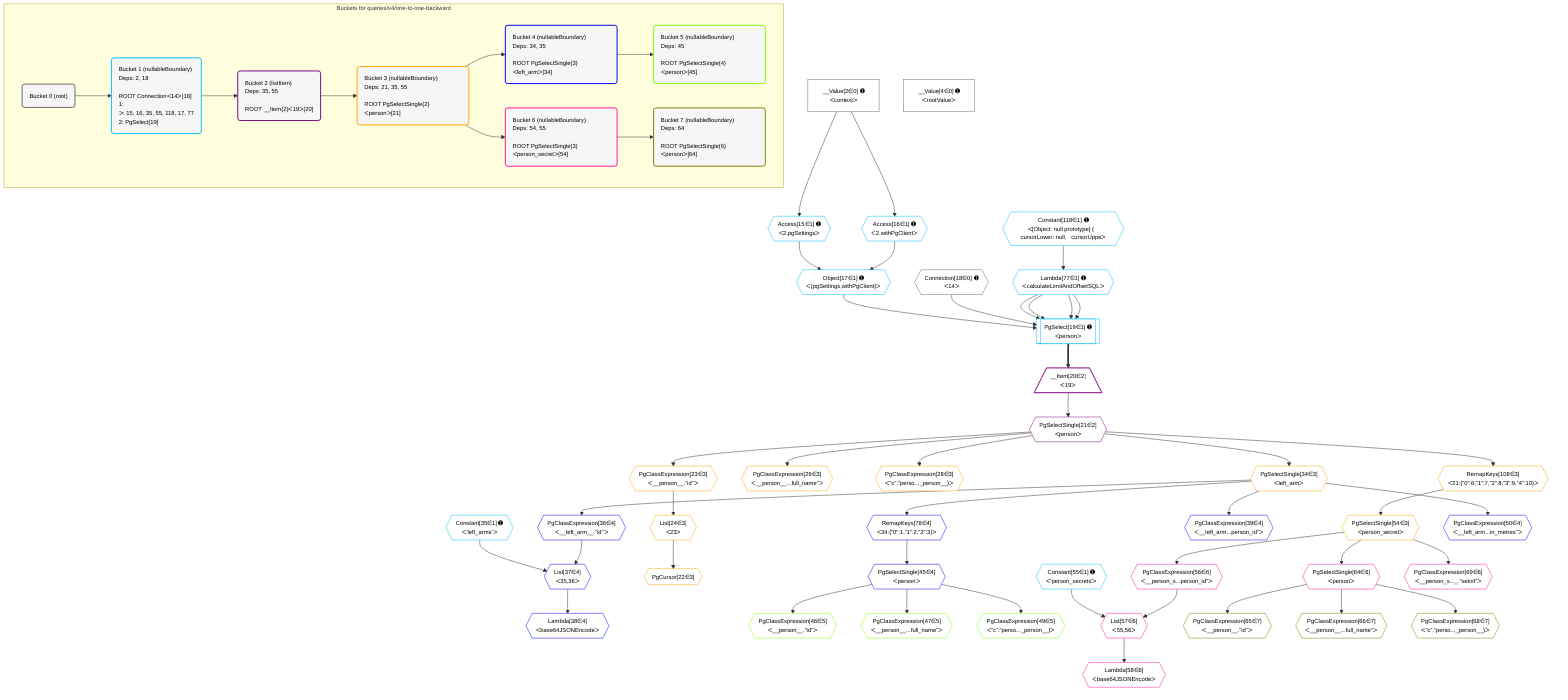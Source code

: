 %%{init: {'themeVariables': { 'fontSize': '12px'}}}%%
graph TD
    classDef path fill:#eee,stroke:#000,color:#000
    classDef plan fill:#fff,stroke-width:1px,color:#000
    classDef itemplan fill:#fff,stroke-width:2px,color:#000
    classDef unbatchedplan fill:#dff,stroke-width:1px,color:#000
    classDef sideeffectplan fill:#fcc,stroke-width:2px,color:#000
    classDef bucket fill:#f6f6f6,color:#000,stroke-width:2px,text-align:left


    %% plan dependencies
    __Value2["__Value[2∈0] ➊<br />ᐸcontextᐳ"]:::plan
    __Value4["__Value[4∈0] ➊<br />ᐸrootValueᐳ"]:::plan
    Connection18{{"Connection[18∈0] ➊<br />ᐸ14ᐳ"}}:::plan
    PgSelect19[["PgSelect[19∈1] ➊<br />ᐸpersonᐳ"]]:::plan
    Object17{{"Object[17∈1] ➊<br />ᐸ{pgSettings,withPgClient}ᐳ"}}:::plan
    Lambda77{{"Lambda[77∈1] ➊<br />ᐸcalculateLimitAndOffsetSQLᐳ"}}:::plan
    Object17 & Connection18 & Lambda77 & Lambda77 & Lambda77 & Lambda77 --> PgSelect19
    Access15{{"Access[15∈1] ➊<br />ᐸ2.pgSettingsᐳ"}}:::plan
    Access16{{"Access[16∈1] ➊<br />ᐸ2.withPgClientᐳ"}}:::plan
    Access15 & Access16 --> Object17
    __Value2 --> Access15
    __Value2 --> Access16
    Constant118{{"Constant[118∈1] ➊<br />ᐸ[Object: null prototype] {   cursorLower: null,   cursorUppeᐳ"}}:::plan
    Constant118 --> Lambda77
    Constant35{{"Constant[35∈1] ➊<br />ᐸ'left_arms'ᐳ"}}:::plan
    Constant55{{"Constant[55∈1] ➊<br />ᐸ'person_secrets'ᐳ"}}:::plan
    __Item20[/"__Item[20∈2]<br />ᐸ19ᐳ"\]:::itemplan
    PgSelect19 ==> __Item20
    PgSelectSingle21{{"PgSelectSingle[21∈2]<br />ᐸpersonᐳ"}}:::plan
    __Item20 --> PgSelectSingle21
    PgCursor22{{"PgCursor[22∈3]"}}:::plan
    List24{{"List[24∈3]<br />ᐸ23ᐳ"}}:::plan
    List24 --> PgCursor22
    PgClassExpression23{{"PgClassExpression[23∈3]<br />ᐸ__person__.”id”ᐳ"}}:::plan
    PgSelectSingle21 --> PgClassExpression23
    PgClassExpression23 --> List24
    PgClassExpression26{{"PgClassExpression[26∈3]<br />ᐸ__person__...full_name”ᐳ"}}:::plan
    PgSelectSingle21 --> PgClassExpression26
    PgClassExpression28{{"PgClassExpression[28∈3]<br />ᐸ”c”.”perso..._person__)ᐳ"}}:::plan
    PgSelectSingle21 --> PgClassExpression28
    PgSelectSingle34{{"PgSelectSingle[34∈3]<br />ᐸleft_armᐳ"}}:::plan
    PgSelectSingle21 --> PgSelectSingle34
    PgSelectSingle54{{"PgSelectSingle[54∈3]<br />ᐸperson_secretᐳ"}}:::plan
    RemapKeys108{{"RemapKeys[108∈3]<br />ᐸ21:{”0”:6,”1”:7,”2”:8,”3”:9,”4”:10}ᐳ"}}:::plan
    RemapKeys108 --> PgSelectSingle54
    PgSelectSingle21 --> RemapKeys108
    List37{{"List[37∈4]<br />ᐸ35,36ᐳ"}}:::plan
    PgClassExpression36{{"PgClassExpression[36∈4]<br />ᐸ__left_arm__.”id”ᐳ"}}:::plan
    Constant35 & PgClassExpression36 --> List37
    PgSelectSingle34 --> PgClassExpression36
    Lambda38{{"Lambda[38∈4]<br />ᐸbase64JSONEncodeᐳ"}}:::plan
    List37 --> Lambda38
    PgClassExpression39{{"PgClassExpression[39∈4]<br />ᐸ__left_arm...person_id”ᐳ"}}:::plan
    PgSelectSingle34 --> PgClassExpression39
    PgSelectSingle45{{"PgSelectSingle[45∈4]<br />ᐸpersonᐳ"}}:::plan
    RemapKeys78{{"RemapKeys[78∈4]<br />ᐸ34:{”0”:1,”1”:2,”2”:3}ᐳ"}}:::plan
    RemapKeys78 --> PgSelectSingle45
    PgClassExpression50{{"PgClassExpression[50∈4]<br />ᐸ__left_arm...in_metres”ᐳ"}}:::plan
    PgSelectSingle34 --> PgClassExpression50
    PgSelectSingle34 --> RemapKeys78
    PgClassExpression46{{"PgClassExpression[46∈5]<br />ᐸ__person__.”id”ᐳ"}}:::plan
    PgSelectSingle45 --> PgClassExpression46
    PgClassExpression47{{"PgClassExpression[47∈5]<br />ᐸ__person__...full_name”ᐳ"}}:::plan
    PgSelectSingle45 --> PgClassExpression47
    PgClassExpression49{{"PgClassExpression[49∈5]<br />ᐸ”c”.”perso..._person__)ᐳ"}}:::plan
    PgSelectSingle45 --> PgClassExpression49
    List57{{"List[57∈6]<br />ᐸ55,56ᐳ"}}:::plan
    PgClassExpression56{{"PgClassExpression[56∈6]<br />ᐸ__person_s...person_id”ᐳ"}}:::plan
    Constant55 & PgClassExpression56 --> List57
    PgSelectSingle54 --> PgClassExpression56
    Lambda58{{"Lambda[58∈6]<br />ᐸbase64JSONEncodeᐳ"}}:::plan
    List57 --> Lambda58
    PgSelectSingle64{{"PgSelectSingle[64∈6]<br />ᐸpersonᐳ"}}:::plan
    PgSelectSingle54 --> PgSelectSingle64
    PgClassExpression69{{"PgClassExpression[69∈6]<br />ᐸ__person_s..._.”sekrit”ᐳ"}}:::plan
    PgSelectSingle54 --> PgClassExpression69
    PgClassExpression65{{"PgClassExpression[65∈7]<br />ᐸ__person__.”id”ᐳ"}}:::plan
    PgSelectSingle64 --> PgClassExpression65
    PgClassExpression66{{"PgClassExpression[66∈7]<br />ᐸ__person__...full_name”ᐳ"}}:::plan
    PgSelectSingle64 --> PgClassExpression66
    PgClassExpression68{{"PgClassExpression[68∈7]<br />ᐸ”c”.”perso..._person__)ᐳ"}}:::plan
    PgSelectSingle64 --> PgClassExpression68

    %% define steps

    subgraph "Buckets for queries/v4/one-to-one-backward"
    Bucket0("Bucket 0 (root)"):::bucket
    classDef bucket0 stroke:#696969
    class Bucket0,__Value2,__Value4,Connection18 bucket0
    Bucket1("Bucket 1 (nullableBoundary)<br />Deps: 2, 18<br /><br />ROOT Connectionᐸ14ᐳ[18]<br />1: <br />ᐳ: 15, 16, 35, 55, 118, 17, 77<br />2: PgSelect[19]"):::bucket
    classDef bucket1 stroke:#00bfff
    class Bucket1,Access15,Access16,Object17,PgSelect19,Constant35,Constant55,Lambda77,Constant118 bucket1
    Bucket2("Bucket 2 (listItem)<br />Deps: 35, 55<br /><br />ROOT __Item{2}ᐸ19ᐳ[20]"):::bucket
    classDef bucket2 stroke:#7f007f
    class Bucket2,__Item20,PgSelectSingle21 bucket2
    Bucket3("Bucket 3 (nullableBoundary)<br />Deps: 21, 35, 55<br /><br />ROOT PgSelectSingle{2}ᐸpersonᐳ[21]"):::bucket
    classDef bucket3 stroke:#ffa500
    class Bucket3,PgCursor22,PgClassExpression23,List24,PgClassExpression26,PgClassExpression28,PgSelectSingle34,PgSelectSingle54,RemapKeys108 bucket3
    Bucket4("Bucket 4 (nullableBoundary)<br />Deps: 34, 35<br /><br />ROOT PgSelectSingle{3}ᐸleft_armᐳ[34]"):::bucket
    classDef bucket4 stroke:#0000ff
    class Bucket4,PgClassExpression36,List37,Lambda38,PgClassExpression39,PgSelectSingle45,PgClassExpression50,RemapKeys78 bucket4
    Bucket5("Bucket 5 (nullableBoundary)<br />Deps: 45<br /><br />ROOT PgSelectSingle{4}ᐸpersonᐳ[45]"):::bucket
    classDef bucket5 stroke:#7fff00
    class Bucket5,PgClassExpression46,PgClassExpression47,PgClassExpression49 bucket5
    Bucket6("Bucket 6 (nullableBoundary)<br />Deps: 54, 55<br /><br />ROOT PgSelectSingle{3}ᐸperson_secretᐳ[54]"):::bucket
    classDef bucket6 stroke:#ff1493
    class Bucket6,PgClassExpression56,List57,Lambda58,PgSelectSingle64,PgClassExpression69 bucket6
    Bucket7("Bucket 7 (nullableBoundary)<br />Deps: 64<br /><br />ROOT PgSelectSingle{6}ᐸpersonᐳ[64]"):::bucket
    classDef bucket7 stroke:#808000
    class Bucket7,PgClassExpression65,PgClassExpression66,PgClassExpression68 bucket7
    Bucket0 --> Bucket1
    Bucket1 --> Bucket2
    Bucket2 --> Bucket3
    Bucket3 --> Bucket4 & Bucket6
    Bucket4 --> Bucket5
    Bucket6 --> Bucket7
    end